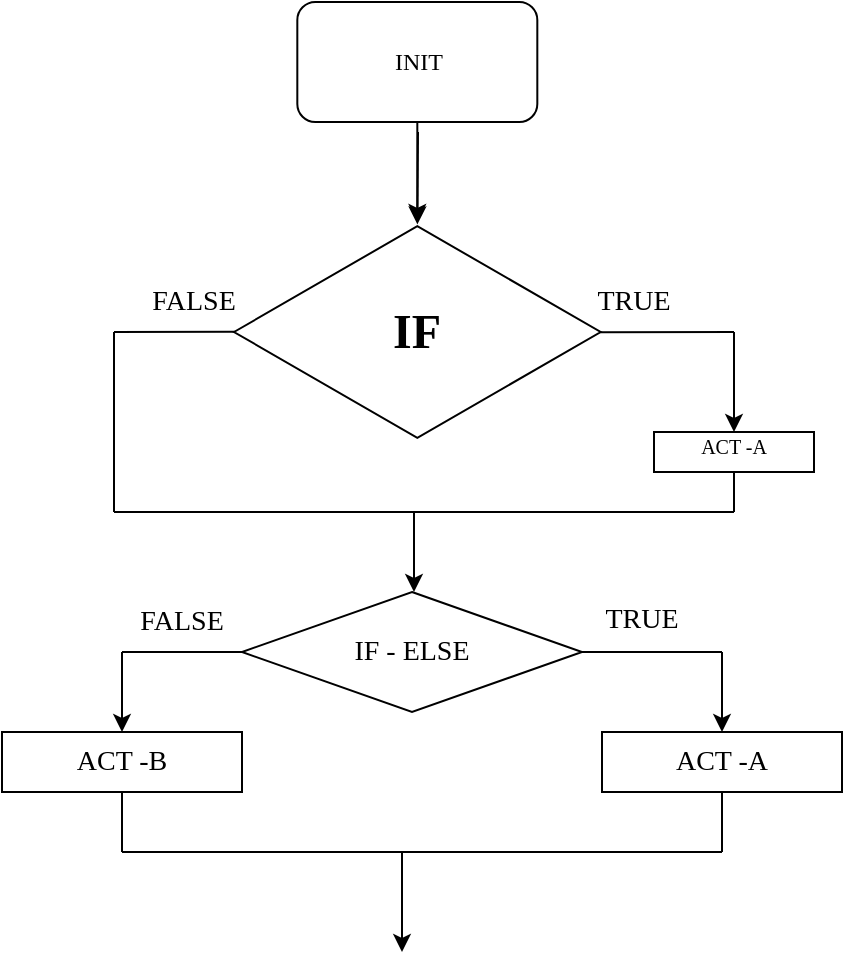 <mxfile version="20.3.3" type="github">
  <diagram id="o6WNAX1b9HJJHdQuT0hi" name="Página-1">
    <mxGraphModel dx="981" dy="158" grid="1" gridSize="10" guides="1" tooltips="1" connect="1" arrows="1" fold="1" page="1" pageScale="1" pageWidth="827" pageHeight="1169" math="0" shadow="0">
      <root>
        <mxCell id="0" />
        <mxCell id="1" parent="0" />
        <mxCell id="IVE4Xu68-3kAGaMcvnML-28" value="&lt;h4 style=&quot;font-size: 24px;&quot;&gt;IF&lt;/h4&gt;" style="html=1;whiteSpace=wrap;aspect=fixed;shape=isoRectangle;labelBackgroundColor=none;strokeColor=default;strokeWidth=1;fontFamily=Comic Sans MS;gradientColor=none;" vertex="1" parent="1">
          <mxGeometry x="110" y="185.0" width="183.33" height="110" as="geometry" />
        </mxCell>
        <mxCell id="IVE4Xu68-3kAGaMcvnML-29" value="" style="endArrow=none;html=1;rounded=0;fontFamily=Comic Sans MS;fontSize=24;entryX=0.002;entryY=0.499;entryDx=0;entryDy=0;entryPerimeter=0;" edge="1" target="IVE4Xu68-3kAGaMcvnML-28" parent="1">
          <mxGeometry width="50" height="50" relative="1" as="geometry">
            <mxPoint x="50" y="240" as="sourcePoint" />
            <mxPoint x="110" y="245.0" as="targetPoint" />
          </mxGeometry>
        </mxCell>
        <mxCell id="IVE4Xu68-3kAGaMcvnML-30" value="" style="endArrow=none;html=1;rounded=0;fontFamily=Comic Sans MS;fontSize=24;" edge="1" parent="1">
          <mxGeometry width="50" height="50" relative="1" as="geometry">
            <mxPoint x="50" y="330" as="sourcePoint" />
            <mxPoint x="50" y="240" as="targetPoint" />
          </mxGeometry>
        </mxCell>
        <mxCell id="IVE4Xu68-3kAGaMcvnML-31" value="" style="endArrow=none;html=1;rounded=0;fontFamily=Comic Sans MS;fontSize=24;" edge="1" parent="1">
          <mxGeometry width="50" height="50" relative="1" as="geometry">
            <mxPoint x="50" y="330" as="sourcePoint" />
            <mxPoint x="360" y="330" as="targetPoint" />
          </mxGeometry>
        </mxCell>
        <mxCell id="IVE4Xu68-3kAGaMcvnML-32" value="" style="endArrow=none;html=1;rounded=0;fontFamily=Comic Sans MS;fontSize=24;" edge="1" parent="1">
          <mxGeometry width="50" height="50" relative="1" as="geometry">
            <mxPoint x="360" y="310" as="sourcePoint" />
            <mxPoint x="360" y="330" as="targetPoint" />
          </mxGeometry>
        </mxCell>
        <mxCell id="IVE4Xu68-3kAGaMcvnML-33" value="&lt;font size=&quot;1&quot;&gt;ACT -A&lt;/font&gt;" style="rounded=0;whiteSpace=wrap;html=1;labelBackgroundColor=none;strokeColor=default;strokeWidth=1;fontFamily=Comic Sans MS;fontSize=24;gradientColor=none;verticalAlign=bottom;align=center;" vertex="1" parent="1">
          <mxGeometry x="320" y="290.0" width="80" height="20" as="geometry" />
        </mxCell>
        <mxCell id="IVE4Xu68-3kAGaMcvnML-34" value="" style="endArrow=classic;html=1;rounded=0;fontFamily=Comic Sans MS;fontSize=14;entryX=0.5;entryY=0;entryDx=0;entryDy=0;" edge="1" target="IVE4Xu68-3kAGaMcvnML-33" parent="1">
          <mxGeometry width="50" height="50" relative="1" as="geometry">
            <mxPoint x="360" y="240" as="sourcePoint" />
            <mxPoint x="350" y="320.0" as="targetPoint" />
          </mxGeometry>
        </mxCell>
        <mxCell id="IVE4Xu68-3kAGaMcvnML-35" value="" style="endArrow=none;html=1;rounded=0;fontFamily=Comic Sans MS;fontSize=14;exitX=0.999;exitY=0.501;exitDx=0;exitDy=0;exitPerimeter=0;" edge="1" source="IVE4Xu68-3kAGaMcvnML-28" parent="1">
          <mxGeometry width="50" height="50" relative="1" as="geometry">
            <mxPoint x="300" y="370.0" as="sourcePoint" />
            <mxPoint x="360" y="240" as="targetPoint" />
          </mxGeometry>
        </mxCell>
        <mxCell id="IVE4Xu68-3kAGaMcvnML-36" value="" style="endArrow=classic;html=1;rounded=0;fontFamily=Comic Sans MS;fontSize=14;entryX=0.5;entryY=0.011;entryDx=0;entryDy=0;entryPerimeter=0;" edge="1" target="IVE4Xu68-3kAGaMcvnML-28" parent="1">
          <mxGeometry width="50" height="50" relative="1" as="geometry">
            <mxPoint x="202" y="140" as="sourcePoint" />
            <mxPoint x="190" y="310.0" as="targetPoint" />
          </mxGeometry>
        </mxCell>
        <mxCell id="IVE4Xu68-3kAGaMcvnML-37" value="" style="endArrow=classic;html=1;rounded=0;fontFamily=Comic Sans MS;fontSize=14;" edge="1" parent="1">
          <mxGeometry width="50" height="50" relative="1" as="geometry">
            <mxPoint x="200" y="330" as="sourcePoint" />
            <mxPoint x="200" y="370" as="targetPoint" />
          </mxGeometry>
        </mxCell>
        <mxCell id="IVE4Xu68-3kAGaMcvnML-38" value="FALSE" style="text;html=1;strokeColor=none;fillColor=none;align=center;verticalAlign=middle;whiteSpace=wrap;rounded=0;labelBackgroundColor=none;strokeWidth=1;fontFamily=Comic Sans MS;fontSize=14;" vertex="1" parent="1">
          <mxGeometry x="60" y="210.0" width="60" height="30" as="geometry" />
        </mxCell>
        <mxCell id="IVE4Xu68-3kAGaMcvnML-39" value="TRUE" style="text;html=1;strokeColor=none;fillColor=none;align=center;verticalAlign=middle;whiteSpace=wrap;rounded=0;labelBackgroundColor=none;strokeWidth=1;fontFamily=Comic Sans MS;fontSize=14;" vertex="1" parent="1">
          <mxGeometry x="280" y="210.0" width="60" height="30" as="geometry" />
        </mxCell>
        <mxCell id="IVE4Xu68-3kAGaMcvnML-25" value="" style="rounded=1;whiteSpace=wrap;html=1;strokeWidth=1;fontFamily=Comic Sans MS;fontStyle=1;labelBackgroundColor=#B266FF;gradientColor=none;" vertex="1" parent="1">
          <mxGeometry x="141.66" y="75" width="120" height="60" as="geometry" />
        </mxCell>
        <mxCell id="IVE4Xu68-3kAGaMcvnML-26" value="INIT" style="text;html=1;resizable=0;autosize=1;align=center;verticalAlign=middle;points=[];fillColor=none;strokeColor=none;rounded=0;labelBackgroundColor=none;strokeWidth=1;fontFamily=Comic Sans MS;" vertex="1" parent="1">
          <mxGeometry x="176.66" y="90" width="50" height="30" as="geometry" />
        </mxCell>
        <mxCell id="IVE4Xu68-3kAGaMcvnML-27" value="" style="endArrow=classic;html=1;rounded=0;fontFamily=Comic Sans MS;exitX=0.5;exitY=1;exitDx=0;exitDy=0;" edge="1" source="IVE4Xu68-3kAGaMcvnML-25" parent="1">
          <mxGeometry width="50" height="50" relative="1" as="geometry">
            <mxPoint x="131.66" y="155" as="sourcePoint" />
            <mxPoint x="201.66" y="185" as="targetPoint" />
          </mxGeometry>
        </mxCell>
        <mxCell id="IVE4Xu68-3kAGaMcvnML-65" value="IF - ELSE" style="rhombus;whiteSpace=wrap;html=1;labelBackgroundColor=none;strokeColor=default;strokeWidth=1;fontFamily=Comic Sans MS;fontSize=14;gradientColor=none;" vertex="1" parent="1">
          <mxGeometry x="114" y="370" width="170" height="60" as="geometry" />
        </mxCell>
        <mxCell id="IVE4Xu68-3kAGaMcvnML-67" value="" style="endArrow=none;html=1;rounded=0;fontFamily=Comic Sans MS;fontSize=14;entryX=0;entryY=0.5;entryDx=0;entryDy=0;" edge="1" target="IVE4Xu68-3kAGaMcvnML-65" parent="1">
          <mxGeometry width="50" height="50" relative="1" as="geometry">
            <mxPoint x="54" y="400" as="sourcePoint" />
            <mxPoint x="134" y="400" as="targetPoint" />
          </mxGeometry>
        </mxCell>
        <mxCell id="IVE4Xu68-3kAGaMcvnML-68" value="" style="endArrow=classic;html=1;rounded=0;fontFamily=Comic Sans MS;fontSize=14;" edge="1" parent="1">
          <mxGeometry width="50" height="50" relative="1" as="geometry">
            <mxPoint x="54" y="400" as="sourcePoint" />
            <mxPoint x="54" y="440" as="targetPoint" />
          </mxGeometry>
        </mxCell>
        <mxCell id="IVE4Xu68-3kAGaMcvnML-69" value="ACT -B" style="rounded=0;whiteSpace=wrap;html=1;labelBackgroundColor=none;strokeColor=default;strokeWidth=1;fontFamily=Comic Sans MS;fontSize=14;gradientColor=none;" vertex="1" parent="1">
          <mxGeometry x="-6" y="440" width="120" height="30" as="geometry" />
        </mxCell>
        <mxCell id="IVE4Xu68-3kAGaMcvnML-70" value="" style="endArrow=none;html=1;rounded=0;fontFamily=Comic Sans MS;fontSize=14;exitX=1;exitY=0.5;exitDx=0;exitDy=0;" edge="1" source="IVE4Xu68-3kAGaMcvnML-65" parent="1">
          <mxGeometry width="50" height="50" relative="1" as="geometry">
            <mxPoint x="254" y="280" as="sourcePoint" />
            <mxPoint x="354" y="400" as="targetPoint" />
          </mxGeometry>
        </mxCell>
        <mxCell id="IVE4Xu68-3kAGaMcvnML-71" value="" style="endArrow=classic;html=1;rounded=0;fontFamily=Comic Sans MS;fontSize=14;" edge="1" parent="1">
          <mxGeometry width="50" height="50" relative="1" as="geometry">
            <mxPoint x="354" y="400" as="sourcePoint" />
            <mxPoint x="354" y="440" as="targetPoint" />
          </mxGeometry>
        </mxCell>
        <mxCell id="IVE4Xu68-3kAGaMcvnML-72" value="ACT -A" style="rounded=0;whiteSpace=wrap;html=1;labelBackgroundColor=none;strokeColor=default;strokeWidth=1;fontFamily=Comic Sans MS;fontSize=14;gradientColor=none;" vertex="1" parent="1">
          <mxGeometry x="294" y="440" width="120" height="30" as="geometry" />
        </mxCell>
        <mxCell id="IVE4Xu68-3kAGaMcvnML-73" value="FALSE" style="text;html=1;strokeColor=none;fillColor=none;align=center;verticalAlign=middle;whiteSpace=wrap;rounded=0;labelBackgroundColor=none;strokeWidth=1;fontFamily=Comic Sans MS;fontSize=14;" vertex="1" parent="1">
          <mxGeometry x="54" y="370" width="60" height="30" as="geometry" />
        </mxCell>
        <mxCell id="IVE4Xu68-3kAGaMcvnML-74" value="TRUE" style="text;html=1;strokeColor=none;fillColor=none;align=center;verticalAlign=middle;whiteSpace=wrap;rounded=0;labelBackgroundColor=none;strokeWidth=1;fontFamily=Comic Sans MS;fontSize=14;" vertex="1" parent="1">
          <mxGeometry x="284" y="369" width="60" height="30" as="geometry" />
        </mxCell>
        <mxCell id="IVE4Xu68-3kAGaMcvnML-75" value="" style="endArrow=none;html=1;rounded=0;fontFamily=Comic Sans MS;fontSize=14;entryX=0.5;entryY=1;entryDx=0;entryDy=0;" edge="1" target="IVE4Xu68-3kAGaMcvnML-69" parent="1">
          <mxGeometry width="50" height="50" relative="1" as="geometry">
            <mxPoint x="54" y="500" as="sourcePoint" />
            <mxPoint x="74" y="480" as="targetPoint" />
          </mxGeometry>
        </mxCell>
        <mxCell id="IVE4Xu68-3kAGaMcvnML-76" value="" style="endArrow=none;html=1;rounded=0;fontFamily=Comic Sans MS;fontSize=14;entryX=0.5;entryY=1;entryDx=0;entryDy=0;" edge="1" target="IVE4Xu68-3kAGaMcvnML-72" parent="1">
          <mxGeometry width="50" height="50" relative="1" as="geometry">
            <mxPoint x="354" y="500" as="sourcePoint" />
            <mxPoint x="374" y="470" as="targetPoint" />
          </mxGeometry>
        </mxCell>
        <mxCell id="IVE4Xu68-3kAGaMcvnML-77" value="" style="endArrow=none;html=1;rounded=0;fontFamily=Comic Sans MS;fontSize=14;" edge="1" parent="1">
          <mxGeometry width="50" height="50" relative="1" as="geometry">
            <mxPoint x="54" y="500" as="sourcePoint" />
            <mxPoint x="354" y="500" as="targetPoint" />
          </mxGeometry>
        </mxCell>
        <mxCell id="IVE4Xu68-3kAGaMcvnML-78" value="" style="endArrow=classic;html=1;rounded=0;fontFamily=Comic Sans MS;fontSize=14;" edge="1" parent="1">
          <mxGeometry width="50" height="50" relative="1" as="geometry">
            <mxPoint x="194" y="500" as="sourcePoint" />
            <mxPoint x="194" y="550" as="targetPoint" />
          </mxGeometry>
        </mxCell>
      </root>
    </mxGraphModel>
  </diagram>
</mxfile>
